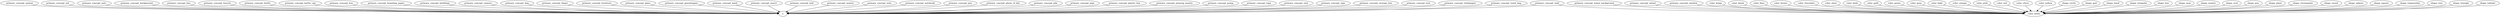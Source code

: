 strict digraph  {
primary_concept_animal;
y;
primary_concept_ant;
primary_concept_ants;
primary_concept_background;
primary_concept_bee;
primary_concept_bicycle;
primary_concept_bottle;
primary_concept_bottle_cap;
primary_concept_box;
primary_concept_branding_paper;
primary_concept_buildings;
primary_concept_camera;
primary_concept_dog;
primary_concept_finger;
primary_concept_furniture;
primary_concept_glass;
primary_concept_grasshopper;
primary_concept_hand;
primary_concept_insect;
primary_concept_leaf;
primary_concept_mantis;
primary_concept_note;
primary_concept_notebook;
primary_concept_pen;
primary_concept_photo_of_kid;
primary_concept_pile;
primary_concept_pipe;
primary_concept_plastic_box;
primary_concept_praying_mantis;
primary_concept_pump;
primary_concept_rope;
primary_concept_seal;
primary_concept_sign;
primary_concept_storage_box;
primary_concept_text;
primary_concept_toiletpaper;
primary_concept_trash_bag;
primary_concept_wall;
color_white;
primary_concept_water_background;
primary_concept_wheel;
primary_concept_window;
color_beige;
color_black;
color_blue;
color_brown;
color_chocolate;
color_clear;
color_dark;
color_gold;
color_green;
color_grey;
color_light;
color_orange;
color_pink;
color_red;
color_silver;
color_yellow;
shape_circle;
shape_god;
shape_hand;
shape_irregular;
shape_line;
shape_man;
shape_mantis;
shape_oval;
shape_pen;
shape_plant;
shape_rectangular;
shape_round;
shape_sphere;
shape_square;
shape_trapezoidal;
shape_tree;
shape_triangle;
shape_tubular;
primary_concept_animal -> y;
primary_concept_ant -> y;
primary_concept_ants -> y;
primary_concept_background -> y;
primary_concept_bee -> y;
primary_concept_bicycle -> y;
primary_concept_bottle -> y;
primary_concept_bottle_cap -> y;
primary_concept_box -> y;
primary_concept_branding_paper -> y;
primary_concept_buildings -> y;
primary_concept_camera -> y;
primary_concept_dog -> y;
primary_concept_finger -> y;
primary_concept_furniture -> y;
primary_concept_glass -> y;
primary_concept_grasshopper -> y;
primary_concept_hand -> y;
primary_concept_insect -> y;
primary_concept_leaf -> y;
primary_concept_mantis -> y;
primary_concept_note -> y;
primary_concept_notebook -> y;
primary_concept_pen -> y;
primary_concept_photo_of_kid -> y;
primary_concept_pile -> y;
primary_concept_pipe -> y;
primary_concept_plastic_box -> y;
primary_concept_praying_mantis -> y;
primary_concept_pump -> y;
primary_concept_rope -> y;
primary_concept_seal -> y;
primary_concept_sign -> y;
primary_concept_storage_box -> y;
primary_concept_text -> y;
primary_concept_toiletpaper -> y;
primary_concept_trash_bag -> y;
primary_concept_wall -> y;
primary_concept_wall -> color_white;
primary_concept_water_background -> color_white;
primary_concept_wheel -> color_white;
primary_concept_window -> color_white;
color_beige -> color_white;
color_black -> color_white;
color_blue -> color_white;
color_brown -> color_white;
color_chocolate -> color_white;
color_clear -> color_white;
color_dark -> color_white;
color_gold -> color_white;
color_green -> color_white;
color_grey -> color_white;
color_light -> color_white;
color_orange -> color_white;
color_pink -> color_white;
color_red -> color_white;
color_silver -> color_white;
color_yellow -> color_white;
shape_circle -> color_white;
shape_god -> color_white;
shape_hand -> color_white;
shape_irregular -> color_white;
shape_line -> color_white;
shape_man -> color_white;
shape_mantis -> color_white;
shape_oval -> color_white;
shape_pen -> color_white;
shape_plant -> color_white;
shape_rectangular -> color_white;
shape_round -> color_white;
shape_sphere -> color_white;
shape_square -> color_white;
shape_trapezoidal -> color_white;
shape_tree -> color_white;
shape_triangle -> color_white;
shape_tubular -> color_white;
}
